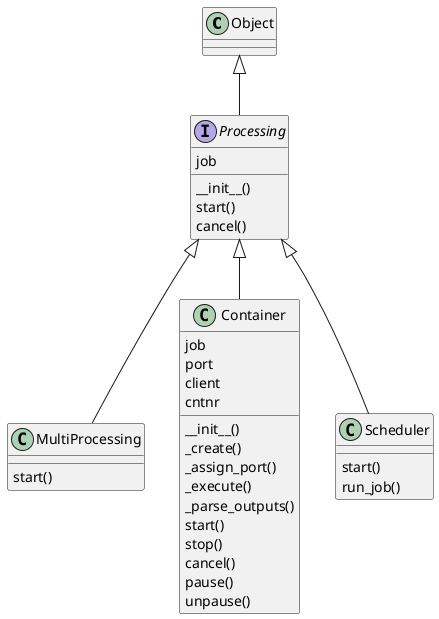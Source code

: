@startuml

class Object

interface Processing{
job
__init__()
start()
cancel()
}

class MultiProcessing{
start()
}

class Container{
job
port
client
cntnr
__init__()
_create()
_assign_port()
_execute()
_parse_outputs()
start()
stop()
cancel()
pause()
unpause()
}

class Scheduler{
start()
run_job()
}

Object<|-- Processing
Processing<|-- MultiProcessing
Processing<|-- Container
Processing<|-- Scheduler
@enduml